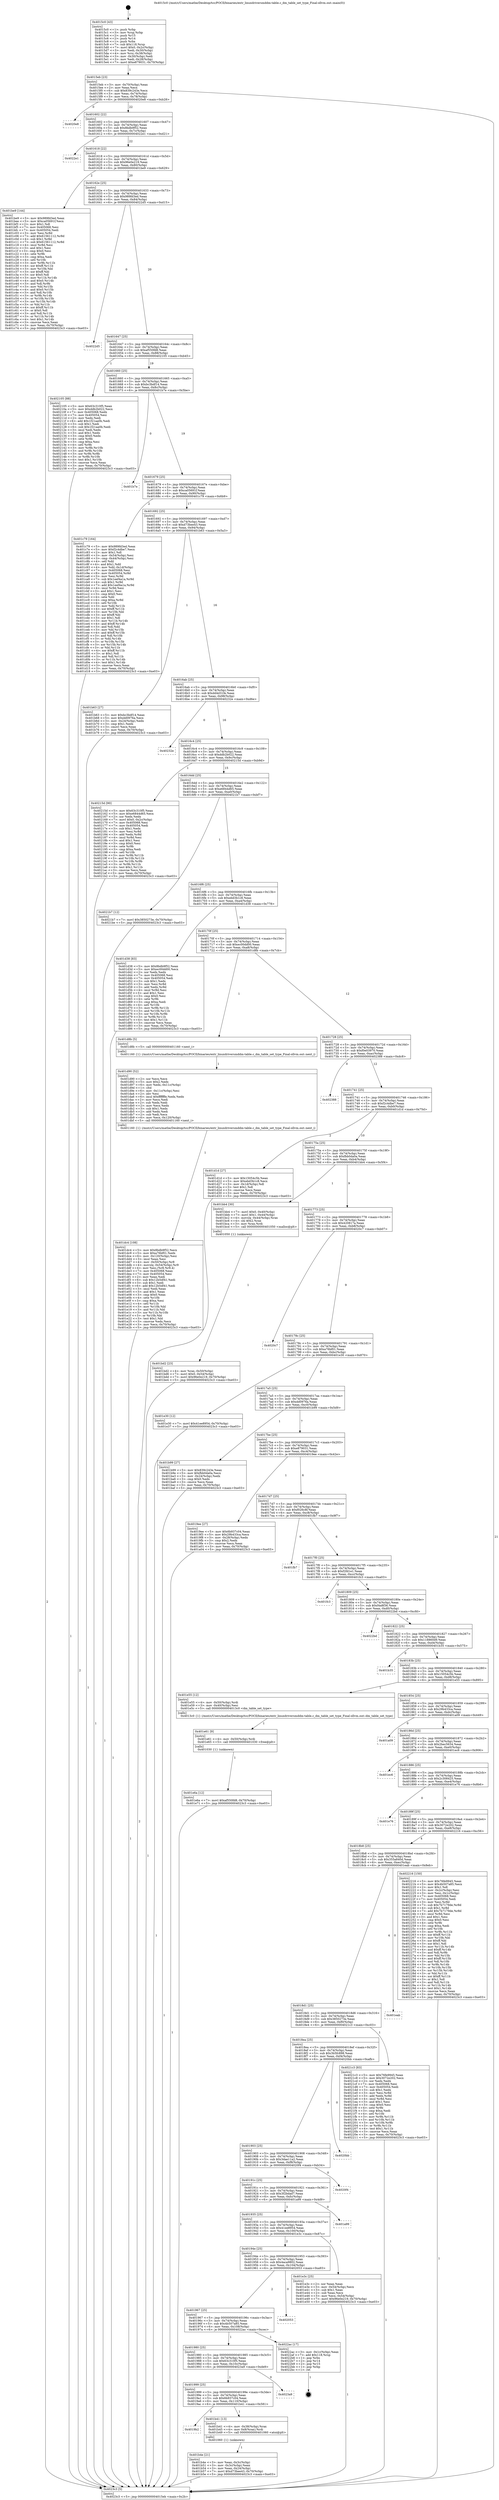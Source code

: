 digraph "0x4015c0" {
  label = "0x4015c0 (/mnt/c/Users/mathe/Desktop/tcc/POCII/binaries/extr_linuxdriversmddm-table.c_dm_table_set_type_Final-ollvm.out::main(0))"
  labelloc = "t"
  node[shape=record]

  Entry [label="",width=0.3,height=0.3,shape=circle,fillcolor=black,style=filled]
  "0x4015eb" [label="{
     0x4015eb [23]\l
     | [instrs]\l
     &nbsp;&nbsp;0x4015eb \<+3\>: mov -0x70(%rbp),%eax\l
     &nbsp;&nbsp;0x4015ee \<+2\>: mov %eax,%ecx\l
     &nbsp;&nbsp;0x4015f0 \<+6\>: sub $0x839c243e,%ecx\l
     &nbsp;&nbsp;0x4015f6 \<+3\>: mov %eax,-0x74(%rbp)\l
     &nbsp;&nbsp;0x4015f9 \<+3\>: mov %ecx,-0x78(%rbp)\l
     &nbsp;&nbsp;0x4015fc \<+6\>: je 00000000004020e8 \<main+0xb28\>\l
  }"]
  "0x4020e8" [label="{
     0x4020e8\l
  }", style=dashed]
  "0x401602" [label="{
     0x401602 [22]\l
     | [instrs]\l
     &nbsp;&nbsp;0x401602 \<+5\>: jmp 0000000000401607 \<main+0x47\>\l
     &nbsp;&nbsp;0x401607 \<+3\>: mov -0x74(%rbp),%eax\l
     &nbsp;&nbsp;0x40160a \<+5\>: sub $0x8bdb9f52,%eax\l
     &nbsp;&nbsp;0x40160f \<+3\>: mov %eax,-0x7c(%rbp)\l
     &nbsp;&nbsp;0x401612 \<+6\>: je 00000000004022e1 \<main+0xd21\>\l
  }"]
  Exit [label="",width=0.3,height=0.3,shape=circle,fillcolor=black,style=filled,peripheries=2]
  "0x4022e1" [label="{
     0x4022e1\l
  }", style=dashed]
  "0x401618" [label="{
     0x401618 [22]\l
     | [instrs]\l
     &nbsp;&nbsp;0x401618 \<+5\>: jmp 000000000040161d \<main+0x5d\>\l
     &nbsp;&nbsp;0x40161d \<+3\>: mov -0x74(%rbp),%eax\l
     &nbsp;&nbsp;0x401620 \<+5\>: sub $0x96e0e219,%eax\l
     &nbsp;&nbsp;0x401625 \<+3\>: mov %eax,-0x80(%rbp)\l
     &nbsp;&nbsp;0x401628 \<+6\>: je 0000000000401be9 \<main+0x629\>\l
  }"]
  "0x401e6a" [label="{
     0x401e6a [12]\l
     | [instrs]\l
     &nbsp;&nbsp;0x401e6a \<+7\>: movl $0xaf550fd8,-0x70(%rbp)\l
     &nbsp;&nbsp;0x401e71 \<+5\>: jmp 00000000004023c3 \<main+0xe03\>\l
  }"]
  "0x401be9" [label="{
     0x401be9 [144]\l
     | [instrs]\l
     &nbsp;&nbsp;0x401be9 \<+5\>: mov $0x989fd3ed,%eax\l
     &nbsp;&nbsp;0x401bee \<+5\>: mov $0xca05691f,%ecx\l
     &nbsp;&nbsp;0x401bf3 \<+2\>: mov $0x1,%dl\l
     &nbsp;&nbsp;0x401bf5 \<+7\>: mov 0x405068,%esi\l
     &nbsp;&nbsp;0x401bfc \<+7\>: mov 0x405054,%edi\l
     &nbsp;&nbsp;0x401c03 \<+3\>: mov %esi,%r8d\l
     &nbsp;&nbsp;0x401c06 \<+7\>: add $0x61561112,%r8d\l
     &nbsp;&nbsp;0x401c0d \<+4\>: sub $0x1,%r8d\l
     &nbsp;&nbsp;0x401c11 \<+7\>: sub $0x61561112,%r8d\l
     &nbsp;&nbsp;0x401c18 \<+4\>: imul %r8d,%esi\l
     &nbsp;&nbsp;0x401c1c \<+3\>: and $0x1,%esi\l
     &nbsp;&nbsp;0x401c1f \<+3\>: cmp $0x0,%esi\l
     &nbsp;&nbsp;0x401c22 \<+4\>: sete %r9b\l
     &nbsp;&nbsp;0x401c26 \<+3\>: cmp $0xa,%edi\l
     &nbsp;&nbsp;0x401c29 \<+4\>: setl %r10b\l
     &nbsp;&nbsp;0x401c2d \<+3\>: mov %r9b,%r11b\l
     &nbsp;&nbsp;0x401c30 \<+4\>: xor $0xff,%r11b\l
     &nbsp;&nbsp;0x401c34 \<+3\>: mov %r10b,%bl\l
     &nbsp;&nbsp;0x401c37 \<+3\>: xor $0xff,%bl\l
     &nbsp;&nbsp;0x401c3a \<+3\>: xor $0x0,%dl\l
     &nbsp;&nbsp;0x401c3d \<+3\>: mov %r11b,%r14b\l
     &nbsp;&nbsp;0x401c40 \<+4\>: and $0x0,%r14b\l
     &nbsp;&nbsp;0x401c44 \<+3\>: and %dl,%r9b\l
     &nbsp;&nbsp;0x401c47 \<+3\>: mov %bl,%r15b\l
     &nbsp;&nbsp;0x401c4a \<+4\>: and $0x0,%r15b\l
     &nbsp;&nbsp;0x401c4e \<+3\>: and %dl,%r10b\l
     &nbsp;&nbsp;0x401c51 \<+3\>: or %r9b,%r14b\l
     &nbsp;&nbsp;0x401c54 \<+3\>: or %r10b,%r15b\l
     &nbsp;&nbsp;0x401c57 \<+3\>: xor %r15b,%r14b\l
     &nbsp;&nbsp;0x401c5a \<+3\>: or %bl,%r11b\l
     &nbsp;&nbsp;0x401c5d \<+4\>: xor $0xff,%r11b\l
     &nbsp;&nbsp;0x401c61 \<+3\>: or $0x0,%dl\l
     &nbsp;&nbsp;0x401c64 \<+3\>: and %dl,%r11b\l
     &nbsp;&nbsp;0x401c67 \<+3\>: or %r11b,%r14b\l
     &nbsp;&nbsp;0x401c6a \<+4\>: test $0x1,%r14b\l
     &nbsp;&nbsp;0x401c6e \<+3\>: cmovne %ecx,%eax\l
     &nbsp;&nbsp;0x401c71 \<+3\>: mov %eax,-0x70(%rbp)\l
     &nbsp;&nbsp;0x401c74 \<+5\>: jmp 00000000004023c3 \<main+0xe03\>\l
  }"]
  "0x40162e" [label="{
     0x40162e [25]\l
     | [instrs]\l
     &nbsp;&nbsp;0x40162e \<+5\>: jmp 0000000000401633 \<main+0x73\>\l
     &nbsp;&nbsp;0x401633 \<+3\>: mov -0x74(%rbp),%eax\l
     &nbsp;&nbsp;0x401636 \<+5\>: sub $0x989fd3ed,%eax\l
     &nbsp;&nbsp;0x40163b \<+6\>: mov %eax,-0x84(%rbp)\l
     &nbsp;&nbsp;0x401641 \<+6\>: je 00000000004022d5 \<main+0xd15\>\l
  }"]
  "0x401e61" [label="{
     0x401e61 [9]\l
     | [instrs]\l
     &nbsp;&nbsp;0x401e61 \<+4\>: mov -0x50(%rbp),%rdi\l
     &nbsp;&nbsp;0x401e65 \<+5\>: call 0000000000401030 \<free@plt\>\l
     | [calls]\l
     &nbsp;&nbsp;0x401030 \{1\} (unknown)\l
  }"]
  "0x4022d5" [label="{
     0x4022d5\l
  }", style=dashed]
  "0x401647" [label="{
     0x401647 [25]\l
     | [instrs]\l
     &nbsp;&nbsp;0x401647 \<+5\>: jmp 000000000040164c \<main+0x8c\>\l
     &nbsp;&nbsp;0x40164c \<+3\>: mov -0x74(%rbp),%eax\l
     &nbsp;&nbsp;0x40164f \<+5\>: sub $0xaf550fd8,%eax\l
     &nbsp;&nbsp;0x401654 \<+6\>: mov %eax,-0x88(%rbp)\l
     &nbsp;&nbsp;0x40165a \<+6\>: je 0000000000402105 \<main+0xb45\>\l
  }"]
  "0x401dc4" [label="{
     0x401dc4 [108]\l
     | [instrs]\l
     &nbsp;&nbsp;0x401dc4 \<+5\>: mov $0x8bdb9f52,%ecx\l
     &nbsp;&nbsp;0x401dc9 \<+5\>: mov $0xa76bf01,%edx\l
     &nbsp;&nbsp;0x401dce \<+6\>: mov -0x120(%rbp),%esi\l
     &nbsp;&nbsp;0x401dd4 \<+3\>: imul %eax,%esi\l
     &nbsp;&nbsp;0x401dd7 \<+4\>: mov -0x50(%rbp),%r8\l
     &nbsp;&nbsp;0x401ddb \<+4\>: movslq -0x54(%rbp),%r9\l
     &nbsp;&nbsp;0x401ddf \<+4\>: mov %esi,(%r8,%r9,4)\l
     &nbsp;&nbsp;0x401de3 \<+7\>: mov 0x405068,%eax\l
     &nbsp;&nbsp;0x401dea \<+7\>: mov 0x405054,%esi\l
     &nbsp;&nbsp;0x401df1 \<+2\>: mov %eax,%edi\l
     &nbsp;&nbsp;0x401df3 \<+6\>: sub $0x12b5df41,%edi\l
     &nbsp;&nbsp;0x401df9 \<+3\>: sub $0x1,%edi\l
     &nbsp;&nbsp;0x401dfc \<+6\>: add $0x12b5df41,%edi\l
     &nbsp;&nbsp;0x401e02 \<+3\>: imul %edi,%eax\l
     &nbsp;&nbsp;0x401e05 \<+3\>: and $0x1,%eax\l
     &nbsp;&nbsp;0x401e08 \<+3\>: cmp $0x0,%eax\l
     &nbsp;&nbsp;0x401e0b \<+4\>: sete %r10b\l
     &nbsp;&nbsp;0x401e0f \<+3\>: cmp $0xa,%esi\l
     &nbsp;&nbsp;0x401e12 \<+4\>: setl %r11b\l
     &nbsp;&nbsp;0x401e16 \<+3\>: mov %r10b,%bl\l
     &nbsp;&nbsp;0x401e19 \<+3\>: and %r11b,%bl\l
     &nbsp;&nbsp;0x401e1c \<+3\>: xor %r11b,%r10b\l
     &nbsp;&nbsp;0x401e1f \<+3\>: or %r10b,%bl\l
     &nbsp;&nbsp;0x401e22 \<+3\>: test $0x1,%bl\l
     &nbsp;&nbsp;0x401e25 \<+3\>: cmovne %edx,%ecx\l
     &nbsp;&nbsp;0x401e28 \<+3\>: mov %ecx,-0x70(%rbp)\l
     &nbsp;&nbsp;0x401e2b \<+5\>: jmp 00000000004023c3 \<main+0xe03\>\l
  }"]
  "0x402105" [label="{
     0x402105 [88]\l
     | [instrs]\l
     &nbsp;&nbsp;0x402105 \<+5\>: mov $0x63c310f5,%eax\l
     &nbsp;&nbsp;0x40210a \<+5\>: mov $0xddb2b022,%ecx\l
     &nbsp;&nbsp;0x40210f \<+7\>: mov 0x405068,%edx\l
     &nbsp;&nbsp;0x402116 \<+7\>: mov 0x405054,%esi\l
     &nbsp;&nbsp;0x40211d \<+2\>: mov %edx,%edi\l
     &nbsp;&nbsp;0x40211f \<+6\>: add $0x1f21aa0b,%edi\l
     &nbsp;&nbsp;0x402125 \<+3\>: sub $0x1,%edi\l
     &nbsp;&nbsp;0x402128 \<+6\>: sub $0x1f21aa0b,%edi\l
     &nbsp;&nbsp;0x40212e \<+3\>: imul %edi,%edx\l
     &nbsp;&nbsp;0x402131 \<+3\>: and $0x1,%edx\l
     &nbsp;&nbsp;0x402134 \<+3\>: cmp $0x0,%edx\l
     &nbsp;&nbsp;0x402137 \<+4\>: sete %r8b\l
     &nbsp;&nbsp;0x40213b \<+3\>: cmp $0xa,%esi\l
     &nbsp;&nbsp;0x40213e \<+4\>: setl %r9b\l
     &nbsp;&nbsp;0x402142 \<+3\>: mov %r8b,%r10b\l
     &nbsp;&nbsp;0x402145 \<+3\>: and %r9b,%r10b\l
     &nbsp;&nbsp;0x402148 \<+3\>: xor %r9b,%r8b\l
     &nbsp;&nbsp;0x40214b \<+3\>: or %r8b,%r10b\l
     &nbsp;&nbsp;0x40214e \<+4\>: test $0x1,%r10b\l
     &nbsp;&nbsp;0x402152 \<+3\>: cmovne %ecx,%eax\l
     &nbsp;&nbsp;0x402155 \<+3\>: mov %eax,-0x70(%rbp)\l
     &nbsp;&nbsp;0x402158 \<+5\>: jmp 00000000004023c3 \<main+0xe03\>\l
  }"]
  "0x401660" [label="{
     0x401660 [25]\l
     | [instrs]\l
     &nbsp;&nbsp;0x401660 \<+5\>: jmp 0000000000401665 \<main+0xa5\>\l
     &nbsp;&nbsp;0x401665 \<+3\>: mov -0x74(%rbp),%eax\l
     &nbsp;&nbsp;0x401668 \<+5\>: sub $0xbc3bdf14,%eax\l
     &nbsp;&nbsp;0x40166d \<+6\>: mov %eax,-0x8c(%rbp)\l
     &nbsp;&nbsp;0x401673 \<+6\>: je 0000000000401b7e \<main+0x5be\>\l
  }"]
  "0x401d90" [label="{
     0x401d90 [52]\l
     | [instrs]\l
     &nbsp;&nbsp;0x401d90 \<+2\>: xor %ecx,%ecx\l
     &nbsp;&nbsp;0x401d92 \<+5\>: mov $0x2,%edx\l
     &nbsp;&nbsp;0x401d97 \<+6\>: mov %edx,-0x11c(%rbp)\l
     &nbsp;&nbsp;0x401d9d \<+1\>: cltd\l
     &nbsp;&nbsp;0x401d9e \<+6\>: mov -0x11c(%rbp),%esi\l
     &nbsp;&nbsp;0x401da4 \<+2\>: idiv %esi\l
     &nbsp;&nbsp;0x401da6 \<+6\>: imul $0xfffffffe,%edx,%edx\l
     &nbsp;&nbsp;0x401dac \<+2\>: mov %ecx,%edi\l
     &nbsp;&nbsp;0x401dae \<+2\>: sub %edx,%edi\l
     &nbsp;&nbsp;0x401db0 \<+2\>: mov %ecx,%edx\l
     &nbsp;&nbsp;0x401db2 \<+3\>: sub $0x1,%edx\l
     &nbsp;&nbsp;0x401db5 \<+2\>: add %edx,%edi\l
     &nbsp;&nbsp;0x401db7 \<+2\>: sub %edi,%ecx\l
     &nbsp;&nbsp;0x401db9 \<+6\>: mov %ecx,-0x120(%rbp)\l
     &nbsp;&nbsp;0x401dbf \<+5\>: call 0000000000401160 \<next_i\>\l
     | [calls]\l
     &nbsp;&nbsp;0x401160 \{1\} (/mnt/c/Users/mathe/Desktop/tcc/POCII/binaries/extr_linuxdriversmddm-table.c_dm_table_set_type_Final-ollvm.out::next_i)\l
  }"]
  "0x401b7e" [label="{
     0x401b7e\l
  }", style=dashed]
  "0x401679" [label="{
     0x401679 [25]\l
     | [instrs]\l
     &nbsp;&nbsp;0x401679 \<+5\>: jmp 000000000040167e \<main+0xbe\>\l
     &nbsp;&nbsp;0x40167e \<+3\>: mov -0x74(%rbp),%eax\l
     &nbsp;&nbsp;0x401681 \<+5\>: sub $0xca05691f,%eax\l
     &nbsp;&nbsp;0x401686 \<+6\>: mov %eax,-0x90(%rbp)\l
     &nbsp;&nbsp;0x40168c \<+6\>: je 0000000000401c79 \<main+0x6b9\>\l
  }"]
  "0x401bd2" [label="{
     0x401bd2 [23]\l
     | [instrs]\l
     &nbsp;&nbsp;0x401bd2 \<+4\>: mov %rax,-0x50(%rbp)\l
     &nbsp;&nbsp;0x401bd6 \<+7\>: movl $0x0,-0x54(%rbp)\l
     &nbsp;&nbsp;0x401bdd \<+7\>: movl $0x96e0e219,-0x70(%rbp)\l
     &nbsp;&nbsp;0x401be4 \<+5\>: jmp 00000000004023c3 \<main+0xe03\>\l
  }"]
  "0x401c79" [label="{
     0x401c79 [164]\l
     | [instrs]\l
     &nbsp;&nbsp;0x401c79 \<+5\>: mov $0x989fd3ed,%eax\l
     &nbsp;&nbsp;0x401c7e \<+5\>: mov $0xf2c4dbe7,%ecx\l
     &nbsp;&nbsp;0x401c83 \<+2\>: mov $0x1,%dl\l
     &nbsp;&nbsp;0x401c85 \<+3\>: mov -0x54(%rbp),%esi\l
     &nbsp;&nbsp;0x401c88 \<+3\>: cmp -0x44(%rbp),%esi\l
     &nbsp;&nbsp;0x401c8b \<+4\>: setl %dil\l
     &nbsp;&nbsp;0x401c8f \<+4\>: and $0x1,%dil\l
     &nbsp;&nbsp;0x401c93 \<+4\>: mov %dil,-0x1d(%rbp)\l
     &nbsp;&nbsp;0x401c97 \<+7\>: mov 0x405068,%esi\l
     &nbsp;&nbsp;0x401c9e \<+8\>: mov 0x405054,%r8d\l
     &nbsp;&nbsp;0x401ca6 \<+3\>: mov %esi,%r9d\l
     &nbsp;&nbsp;0x401ca9 \<+7\>: sub $0x1eef4a1a,%r9d\l
     &nbsp;&nbsp;0x401cb0 \<+4\>: sub $0x1,%r9d\l
     &nbsp;&nbsp;0x401cb4 \<+7\>: add $0x1eef4a1a,%r9d\l
     &nbsp;&nbsp;0x401cbb \<+4\>: imul %r9d,%esi\l
     &nbsp;&nbsp;0x401cbf \<+3\>: and $0x1,%esi\l
     &nbsp;&nbsp;0x401cc2 \<+3\>: cmp $0x0,%esi\l
     &nbsp;&nbsp;0x401cc5 \<+4\>: sete %dil\l
     &nbsp;&nbsp;0x401cc9 \<+4\>: cmp $0xa,%r8d\l
     &nbsp;&nbsp;0x401ccd \<+4\>: setl %r10b\l
     &nbsp;&nbsp;0x401cd1 \<+3\>: mov %dil,%r11b\l
     &nbsp;&nbsp;0x401cd4 \<+4\>: xor $0xff,%r11b\l
     &nbsp;&nbsp;0x401cd8 \<+3\>: mov %r10b,%bl\l
     &nbsp;&nbsp;0x401cdb \<+3\>: xor $0xff,%bl\l
     &nbsp;&nbsp;0x401cde \<+3\>: xor $0x1,%dl\l
     &nbsp;&nbsp;0x401ce1 \<+3\>: mov %r11b,%r14b\l
     &nbsp;&nbsp;0x401ce4 \<+4\>: and $0xff,%r14b\l
     &nbsp;&nbsp;0x401ce8 \<+3\>: and %dl,%dil\l
     &nbsp;&nbsp;0x401ceb \<+3\>: mov %bl,%r15b\l
     &nbsp;&nbsp;0x401cee \<+4\>: and $0xff,%r15b\l
     &nbsp;&nbsp;0x401cf2 \<+3\>: and %dl,%r10b\l
     &nbsp;&nbsp;0x401cf5 \<+3\>: or %dil,%r14b\l
     &nbsp;&nbsp;0x401cf8 \<+3\>: or %r10b,%r15b\l
     &nbsp;&nbsp;0x401cfb \<+3\>: xor %r15b,%r14b\l
     &nbsp;&nbsp;0x401cfe \<+3\>: or %bl,%r11b\l
     &nbsp;&nbsp;0x401d01 \<+4\>: xor $0xff,%r11b\l
     &nbsp;&nbsp;0x401d05 \<+3\>: or $0x1,%dl\l
     &nbsp;&nbsp;0x401d08 \<+3\>: and %dl,%r11b\l
     &nbsp;&nbsp;0x401d0b \<+3\>: or %r11b,%r14b\l
     &nbsp;&nbsp;0x401d0e \<+4\>: test $0x1,%r14b\l
     &nbsp;&nbsp;0x401d12 \<+3\>: cmovne %ecx,%eax\l
     &nbsp;&nbsp;0x401d15 \<+3\>: mov %eax,-0x70(%rbp)\l
     &nbsp;&nbsp;0x401d18 \<+5\>: jmp 00000000004023c3 \<main+0xe03\>\l
  }"]
  "0x401692" [label="{
     0x401692 [25]\l
     | [instrs]\l
     &nbsp;&nbsp;0x401692 \<+5\>: jmp 0000000000401697 \<main+0xd7\>\l
     &nbsp;&nbsp;0x401697 \<+3\>: mov -0x74(%rbp),%eax\l
     &nbsp;&nbsp;0x40169a \<+5\>: sub $0xd73bee43,%eax\l
     &nbsp;&nbsp;0x40169f \<+6\>: mov %eax,-0x94(%rbp)\l
     &nbsp;&nbsp;0x4016a5 \<+6\>: je 0000000000401b63 \<main+0x5a3\>\l
  }"]
  "0x401b4e" [label="{
     0x401b4e [21]\l
     | [instrs]\l
     &nbsp;&nbsp;0x401b4e \<+3\>: mov %eax,-0x3c(%rbp)\l
     &nbsp;&nbsp;0x401b51 \<+3\>: mov -0x3c(%rbp),%eax\l
     &nbsp;&nbsp;0x401b54 \<+3\>: mov %eax,-0x24(%rbp)\l
     &nbsp;&nbsp;0x401b57 \<+7\>: movl $0xd73bee43,-0x70(%rbp)\l
     &nbsp;&nbsp;0x401b5e \<+5\>: jmp 00000000004023c3 \<main+0xe03\>\l
  }"]
  "0x401b63" [label="{
     0x401b63 [27]\l
     | [instrs]\l
     &nbsp;&nbsp;0x401b63 \<+5\>: mov $0xbc3bdf14,%eax\l
     &nbsp;&nbsp;0x401b68 \<+5\>: mov $0xdd0976a,%ecx\l
     &nbsp;&nbsp;0x401b6d \<+3\>: mov -0x24(%rbp),%edx\l
     &nbsp;&nbsp;0x401b70 \<+3\>: cmp $0x1,%edx\l
     &nbsp;&nbsp;0x401b73 \<+3\>: cmovl %ecx,%eax\l
     &nbsp;&nbsp;0x401b76 \<+3\>: mov %eax,-0x70(%rbp)\l
     &nbsp;&nbsp;0x401b79 \<+5\>: jmp 00000000004023c3 \<main+0xe03\>\l
  }"]
  "0x4016ab" [label="{
     0x4016ab [25]\l
     | [instrs]\l
     &nbsp;&nbsp;0x4016ab \<+5\>: jmp 00000000004016b0 \<main+0xf0\>\l
     &nbsp;&nbsp;0x4016b0 \<+3\>: mov -0x74(%rbp),%eax\l
     &nbsp;&nbsp;0x4016b3 \<+5\>: sub $0xdd4d31fe,%eax\l
     &nbsp;&nbsp;0x4016b8 \<+6\>: mov %eax,-0x98(%rbp)\l
     &nbsp;&nbsp;0x4016be \<+6\>: je 000000000040232e \<main+0xd6e\>\l
  }"]
  "0x4019b2" [label="{
     0x4019b2\l
  }", style=dashed]
  "0x40232e" [label="{
     0x40232e\l
  }", style=dashed]
  "0x4016c4" [label="{
     0x4016c4 [25]\l
     | [instrs]\l
     &nbsp;&nbsp;0x4016c4 \<+5\>: jmp 00000000004016c9 \<main+0x109\>\l
     &nbsp;&nbsp;0x4016c9 \<+3\>: mov -0x74(%rbp),%eax\l
     &nbsp;&nbsp;0x4016cc \<+5\>: sub $0xddb2b022,%eax\l
     &nbsp;&nbsp;0x4016d1 \<+6\>: mov %eax,-0x9c(%rbp)\l
     &nbsp;&nbsp;0x4016d7 \<+6\>: je 000000000040215d \<main+0xb9d\>\l
  }"]
  "0x401b41" [label="{
     0x401b41 [13]\l
     | [instrs]\l
     &nbsp;&nbsp;0x401b41 \<+4\>: mov -0x38(%rbp),%rax\l
     &nbsp;&nbsp;0x401b45 \<+4\>: mov 0x8(%rax),%rdi\l
     &nbsp;&nbsp;0x401b49 \<+5\>: call 0000000000401060 \<atoi@plt\>\l
     | [calls]\l
     &nbsp;&nbsp;0x401060 \{1\} (unknown)\l
  }"]
  "0x40215d" [label="{
     0x40215d [90]\l
     | [instrs]\l
     &nbsp;&nbsp;0x40215d \<+5\>: mov $0x63c310f5,%eax\l
     &nbsp;&nbsp;0x402162 \<+5\>: mov $0xe6844d65,%ecx\l
     &nbsp;&nbsp;0x402167 \<+2\>: xor %edx,%edx\l
     &nbsp;&nbsp;0x402169 \<+7\>: movl $0x0,-0x2c(%rbp)\l
     &nbsp;&nbsp;0x402170 \<+7\>: mov 0x405068,%esi\l
     &nbsp;&nbsp;0x402177 \<+7\>: mov 0x405054,%edi\l
     &nbsp;&nbsp;0x40217e \<+3\>: sub $0x1,%edx\l
     &nbsp;&nbsp;0x402181 \<+3\>: mov %esi,%r8d\l
     &nbsp;&nbsp;0x402184 \<+3\>: add %edx,%r8d\l
     &nbsp;&nbsp;0x402187 \<+4\>: imul %r8d,%esi\l
     &nbsp;&nbsp;0x40218b \<+3\>: and $0x1,%esi\l
     &nbsp;&nbsp;0x40218e \<+3\>: cmp $0x0,%esi\l
     &nbsp;&nbsp;0x402191 \<+4\>: sete %r9b\l
     &nbsp;&nbsp;0x402195 \<+3\>: cmp $0xa,%edi\l
     &nbsp;&nbsp;0x402198 \<+4\>: setl %r10b\l
     &nbsp;&nbsp;0x40219c \<+3\>: mov %r9b,%r11b\l
     &nbsp;&nbsp;0x40219f \<+3\>: and %r10b,%r11b\l
     &nbsp;&nbsp;0x4021a2 \<+3\>: xor %r10b,%r9b\l
     &nbsp;&nbsp;0x4021a5 \<+3\>: or %r9b,%r11b\l
     &nbsp;&nbsp;0x4021a8 \<+4\>: test $0x1,%r11b\l
     &nbsp;&nbsp;0x4021ac \<+3\>: cmovne %ecx,%eax\l
     &nbsp;&nbsp;0x4021af \<+3\>: mov %eax,-0x70(%rbp)\l
     &nbsp;&nbsp;0x4021b2 \<+5\>: jmp 00000000004023c3 \<main+0xe03\>\l
  }"]
  "0x4016dd" [label="{
     0x4016dd [25]\l
     | [instrs]\l
     &nbsp;&nbsp;0x4016dd \<+5\>: jmp 00000000004016e2 \<main+0x122\>\l
     &nbsp;&nbsp;0x4016e2 \<+3\>: mov -0x74(%rbp),%eax\l
     &nbsp;&nbsp;0x4016e5 \<+5\>: sub $0xe6844d65,%eax\l
     &nbsp;&nbsp;0x4016ea \<+6\>: mov %eax,-0xa0(%rbp)\l
     &nbsp;&nbsp;0x4016f0 \<+6\>: je 00000000004021b7 \<main+0xbf7\>\l
  }"]
  "0x401999" [label="{
     0x401999 [25]\l
     | [instrs]\l
     &nbsp;&nbsp;0x401999 \<+5\>: jmp 000000000040199e \<main+0x3de\>\l
     &nbsp;&nbsp;0x40199e \<+3\>: mov -0x74(%rbp),%eax\l
     &nbsp;&nbsp;0x4019a1 \<+5\>: sub $0x6b937c04,%eax\l
     &nbsp;&nbsp;0x4019a6 \<+6\>: mov %eax,-0x110(%rbp)\l
     &nbsp;&nbsp;0x4019ac \<+6\>: je 0000000000401b41 \<main+0x581\>\l
  }"]
  "0x4021b7" [label="{
     0x4021b7 [12]\l
     | [instrs]\l
     &nbsp;&nbsp;0x4021b7 \<+7\>: movl $0x3850273e,-0x70(%rbp)\l
     &nbsp;&nbsp;0x4021be \<+5\>: jmp 00000000004023c3 \<main+0xe03\>\l
  }"]
  "0x4016f6" [label="{
     0x4016f6 [25]\l
     | [instrs]\l
     &nbsp;&nbsp;0x4016f6 \<+5\>: jmp 00000000004016fb \<main+0x13b\>\l
     &nbsp;&nbsp;0x4016fb \<+3\>: mov -0x74(%rbp),%eax\l
     &nbsp;&nbsp;0x4016fe \<+5\>: sub $0xebd3b1c8,%eax\l
     &nbsp;&nbsp;0x401703 \<+6\>: mov %eax,-0xa4(%rbp)\l
     &nbsp;&nbsp;0x401709 \<+6\>: je 0000000000401d38 \<main+0x778\>\l
  }"]
  "0x4023a9" [label="{
     0x4023a9\l
  }", style=dashed]
  "0x401d38" [label="{
     0x401d38 [83]\l
     | [instrs]\l
     &nbsp;&nbsp;0x401d38 \<+5\>: mov $0x8bdb9f52,%eax\l
     &nbsp;&nbsp;0x401d3d \<+5\>: mov $0xec00dd00,%ecx\l
     &nbsp;&nbsp;0x401d42 \<+2\>: xor %edx,%edx\l
     &nbsp;&nbsp;0x401d44 \<+7\>: mov 0x405068,%esi\l
     &nbsp;&nbsp;0x401d4b \<+7\>: mov 0x405054,%edi\l
     &nbsp;&nbsp;0x401d52 \<+3\>: sub $0x1,%edx\l
     &nbsp;&nbsp;0x401d55 \<+3\>: mov %esi,%r8d\l
     &nbsp;&nbsp;0x401d58 \<+3\>: add %edx,%r8d\l
     &nbsp;&nbsp;0x401d5b \<+4\>: imul %r8d,%esi\l
     &nbsp;&nbsp;0x401d5f \<+3\>: and $0x1,%esi\l
     &nbsp;&nbsp;0x401d62 \<+3\>: cmp $0x0,%esi\l
     &nbsp;&nbsp;0x401d65 \<+4\>: sete %r9b\l
     &nbsp;&nbsp;0x401d69 \<+3\>: cmp $0xa,%edi\l
     &nbsp;&nbsp;0x401d6c \<+4\>: setl %r10b\l
     &nbsp;&nbsp;0x401d70 \<+3\>: mov %r9b,%r11b\l
     &nbsp;&nbsp;0x401d73 \<+3\>: and %r10b,%r11b\l
     &nbsp;&nbsp;0x401d76 \<+3\>: xor %r10b,%r9b\l
     &nbsp;&nbsp;0x401d79 \<+3\>: or %r9b,%r11b\l
     &nbsp;&nbsp;0x401d7c \<+4\>: test $0x1,%r11b\l
     &nbsp;&nbsp;0x401d80 \<+3\>: cmovne %ecx,%eax\l
     &nbsp;&nbsp;0x401d83 \<+3\>: mov %eax,-0x70(%rbp)\l
     &nbsp;&nbsp;0x401d86 \<+5\>: jmp 00000000004023c3 \<main+0xe03\>\l
  }"]
  "0x40170f" [label="{
     0x40170f [25]\l
     | [instrs]\l
     &nbsp;&nbsp;0x40170f \<+5\>: jmp 0000000000401714 \<main+0x154\>\l
     &nbsp;&nbsp;0x401714 \<+3\>: mov -0x74(%rbp),%eax\l
     &nbsp;&nbsp;0x401717 \<+5\>: sub $0xec00dd00,%eax\l
     &nbsp;&nbsp;0x40171c \<+6\>: mov %eax,-0xa8(%rbp)\l
     &nbsp;&nbsp;0x401722 \<+6\>: je 0000000000401d8b \<main+0x7cb\>\l
  }"]
  "0x401980" [label="{
     0x401980 [25]\l
     | [instrs]\l
     &nbsp;&nbsp;0x401980 \<+5\>: jmp 0000000000401985 \<main+0x3c5\>\l
     &nbsp;&nbsp;0x401985 \<+3\>: mov -0x74(%rbp),%eax\l
     &nbsp;&nbsp;0x401988 \<+5\>: sub $0x63c310f5,%eax\l
     &nbsp;&nbsp;0x40198d \<+6\>: mov %eax,-0x10c(%rbp)\l
     &nbsp;&nbsp;0x401993 \<+6\>: je 00000000004023a9 \<main+0xde9\>\l
  }"]
  "0x401d8b" [label="{
     0x401d8b [5]\l
     | [instrs]\l
     &nbsp;&nbsp;0x401d8b \<+5\>: call 0000000000401160 \<next_i\>\l
     | [calls]\l
     &nbsp;&nbsp;0x401160 \{1\} (/mnt/c/Users/mathe/Desktop/tcc/POCII/binaries/extr_linuxdriversmddm-table.c_dm_table_set_type_Final-ollvm.out::next_i)\l
  }"]
  "0x401728" [label="{
     0x401728 [25]\l
     | [instrs]\l
     &nbsp;&nbsp;0x401728 \<+5\>: jmp 000000000040172d \<main+0x16d\>\l
     &nbsp;&nbsp;0x40172d \<+3\>: mov -0x74(%rbp),%eax\l
     &nbsp;&nbsp;0x401730 \<+5\>: sub $0xf0e03970,%eax\l
     &nbsp;&nbsp;0x401735 \<+6\>: mov %eax,-0xac(%rbp)\l
     &nbsp;&nbsp;0x40173b \<+6\>: je 0000000000402388 \<main+0xdc8\>\l
  }"]
  "0x4022ac" [label="{
     0x4022ac [17]\l
     | [instrs]\l
     &nbsp;&nbsp;0x4022ac \<+3\>: mov -0x1c(%rbp),%eax\l
     &nbsp;&nbsp;0x4022af \<+7\>: add $0x118,%rsp\l
     &nbsp;&nbsp;0x4022b6 \<+1\>: pop %rbx\l
     &nbsp;&nbsp;0x4022b7 \<+2\>: pop %r14\l
     &nbsp;&nbsp;0x4022b9 \<+2\>: pop %r15\l
     &nbsp;&nbsp;0x4022bb \<+1\>: pop %rbp\l
     &nbsp;&nbsp;0x4022bc \<+1\>: ret\l
  }"]
  "0x402388" [label="{
     0x402388\l
  }", style=dashed]
  "0x401741" [label="{
     0x401741 [25]\l
     | [instrs]\l
     &nbsp;&nbsp;0x401741 \<+5\>: jmp 0000000000401746 \<main+0x186\>\l
     &nbsp;&nbsp;0x401746 \<+3\>: mov -0x74(%rbp),%eax\l
     &nbsp;&nbsp;0x401749 \<+5\>: sub $0xf2c4dbe7,%eax\l
     &nbsp;&nbsp;0x40174e \<+6\>: mov %eax,-0xb0(%rbp)\l
     &nbsp;&nbsp;0x401754 \<+6\>: je 0000000000401d1d \<main+0x75d\>\l
  }"]
  "0x401967" [label="{
     0x401967 [25]\l
     | [instrs]\l
     &nbsp;&nbsp;0x401967 \<+5\>: jmp 000000000040196c \<main+0x3ac\>\l
     &nbsp;&nbsp;0x40196c \<+3\>: mov -0x74(%rbp),%eax\l
     &nbsp;&nbsp;0x40196f \<+5\>: sub $0x4b507a85,%eax\l
     &nbsp;&nbsp;0x401974 \<+6\>: mov %eax,-0x108(%rbp)\l
     &nbsp;&nbsp;0x40197a \<+6\>: je 00000000004022ac \<main+0xcec\>\l
  }"]
  "0x401d1d" [label="{
     0x401d1d [27]\l
     | [instrs]\l
     &nbsp;&nbsp;0x401d1d \<+5\>: mov $0x15054c5b,%eax\l
     &nbsp;&nbsp;0x401d22 \<+5\>: mov $0xebd3b1c8,%ecx\l
     &nbsp;&nbsp;0x401d27 \<+3\>: mov -0x1d(%rbp),%dl\l
     &nbsp;&nbsp;0x401d2a \<+3\>: test $0x1,%dl\l
     &nbsp;&nbsp;0x401d2d \<+3\>: cmovne %ecx,%eax\l
     &nbsp;&nbsp;0x401d30 \<+3\>: mov %eax,-0x70(%rbp)\l
     &nbsp;&nbsp;0x401d33 \<+5\>: jmp 00000000004023c3 \<main+0xe03\>\l
  }"]
  "0x40175a" [label="{
     0x40175a [25]\l
     | [instrs]\l
     &nbsp;&nbsp;0x40175a \<+5\>: jmp 000000000040175f \<main+0x19f\>\l
     &nbsp;&nbsp;0x40175f \<+3\>: mov -0x74(%rbp),%eax\l
     &nbsp;&nbsp;0x401762 \<+5\>: sub $0xfbb0da0a,%eax\l
     &nbsp;&nbsp;0x401767 \<+6\>: mov %eax,-0xb4(%rbp)\l
     &nbsp;&nbsp;0x40176d \<+6\>: je 0000000000401bb4 \<main+0x5f4\>\l
  }"]
  "0x402053" [label="{
     0x402053\l
  }", style=dashed]
  "0x401bb4" [label="{
     0x401bb4 [30]\l
     | [instrs]\l
     &nbsp;&nbsp;0x401bb4 \<+7\>: movl $0x0,-0x40(%rbp)\l
     &nbsp;&nbsp;0x401bbb \<+7\>: movl $0x1,-0x44(%rbp)\l
     &nbsp;&nbsp;0x401bc2 \<+4\>: movslq -0x44(%rbp),%rax\l
     &nbsp;&nbsp;0x401bc6 \<+4\>: shl $0x2,%rax\l
     &nbsp;&nbsp;0x401bca \<+3\>: mov %rax,%rdi\l
     &nbsp;&nbsp;0x401bcd \<+5\>: call 0000000000401050 \<malloc@plt\>\l
     | [calls]\l
     &nbsp;&nbsp;0x401050 \{1\} (unknown)\l
  }"]
  "0x401773" [label="{
     0x401773 [25]\l
     | [instrs]\l
     &nbsp;&nbsp;0x401773 \<+5\>: jmp 0000000000401778 \<main+0x1b8\>\l
     &nbsp;&nbsp;0x401778 \<+3\>: mov -0x74(%rbp),%eax\l
     &nbsp;&nbsp;0x40177b \<+5\>: sub $0x420817a,%eax\l
     &nbsp;&nbsp;0x401780 \<+6\>: mov %eax,-0xb8(%rbp)\l
     &nbsp;&nbsp;0x401786 \<+6\>: je 00000000004020c7 \<main+0xb07\>\l
  }"]
  "0x40194e" [label="{
     0x40194e [25]\l
     | [instrs]\l
     &nbsp;&nbsp;0x40194e \<+5\>: jmp 0000000000401953 \<main+0x393\>\l
     &nbsp;&nbsp;0x401953 \<+3\>: mov -0x74(%rbp),%eax\l
     &nbsp;&nbsp;0x401956 \<+5\>: sub $0x4aca9802,%eax\l
     &nbsp;&nbsp;0x40195b \<+6\>: mov %eax,-0x104(%rbp)\l
     &nbsp;&nbsp;0x401961 \<+6\>: je 0000000000402053 \<main+0xa93\>\l
  }"]
  "0x4020c7" [label="{
     0x4020c7\l
  }", style=dashed]
  "0x40178c" [label="{
     0x40178c [25]\l
     | [instrs]\l
     &nbsp;&nbsp;0x40178c \<+5\>: jmp 0000000000401791 \<main+0x1d1\>\l
     &nbsp;&nbsp;0x401791 \<+3\>: mov -0x74(%rbp),%eax\l
     &nbsp;&nbsp;0x401794 \<+5\>: sub $0xa76bf01,%eax\l
     &nbsp;&nbsp;0x401799 \<+6\>: mov %eax,-0xbc(%rbp)\l
     &nbsp;&nbsp;0x40179f \<+6\>: je 0000000000401e30 \<main+0x870\>\l
  }"]
  "0x401e3c" [label="{
     0x401e3c [25]\l
     | [instrs]\l
     &nbsp;&nbsp;0x401e3c \<+2\>: xor %eax,%eax\l
     &nbsp;&nbsp;0x401e3e \<+3\>: mov -0x54(%rbp),%ecx\l
     &nbsp;&nbsp;0x401e41 \<+3\>: sub $0x1,%eax\l
     &nbsp;&nbsp;0x401e44 \<+2\>: sub %eax,%ecx\l
     &nbsp;&nbsp;0x401e46 \<+3\>: mov %ecx,-0x54(%rbp)\l
     &nbsp;&nbsp;0x401e49 \<+7\>: movl $0x96e0e219,-0x70(%rbp)\l
     &nbsp;&nbsp;0x401e50 \<+5\>: jmp 00000000004023c3 \<main+0xe03\>\l
  }"]
  "0x401e30" [label="{
     0x401e30 [12]\l
     | [instrs]\l
     &nbsp;&nbsp;0x401e30 \<+7\>: movl $0x41ee8954,-0x70(%rbp)\l
     &nbsp;&nbsp;0x401e37 \<+5\>: jmp 00000000004023c3 \<main+0xe03\>\l
  }"]
  "0x4017a5" [label="{
     0x4017a5 [25]\l
     | [instrs]\l
     &nbsp;&nbsp;0x4017a5 \<+5\>: jmp 00000000004017aa \<main+0x1ea\>\l
     &nbsp;&nbsp;0x4017aa \<+3\>: mov -0x74(%rbp),%eax\l
     &nbsp;&nbsp;0x4017ad \<+5\>: sub $0xdd0976a,%eax\l
     &nbsp;&nbsp;0x4017b2 \<+6\>: mov %eax,-0xc0(%rbp)\l
     &nbsp;&nbsp;0x4017b8 \<+6\>: je 0000000000401b99 \<main+0x5d9\>\l
  }"]
  "0x401935" [label="{
     0x401935 [25]\l
     | [instrs]\l
     &nbsp;&nbsp;0x401935 \<+5\>: jmp 000000000040193a \<main+0x37a\>\l
     &nbsp;&nbsp;0x40193a \<+3\>: mov -0x74(%rbp),%eax\l
     &nbsp;&nbsp;0x40193d \<+5\>: sub $0x41ee8954,%eax\l
     &nbsp;&nbsp;0x401942 \<+6\>: mov %eax,-0x100(%rbp)\l
     &nbsp;&nbsp;0x401948 \<+6\>: je 0000000000401e3c \<main+0x87c\>\l
  }"]
  "0x401b99" [label="{
     0x401b99 [27]\l
     | [instrs]\l
     &nbsp;&nbsp;0x401b99 \<+5\>: mov $0x839c243e,%eax\l
     &nbsp;&nbsp;0x401b9e \<+5\>: mov $0xfbb0da0a,%ecx\l
     &nbsp;&nbsp;0x401ba3 \<+3\>: mov -0x24(%rbp),%edx\l
     &nbsp;&nbsp;0x401ba6 \<+3\>: cmp $0x0,%edx\l
     &nbsp;&nbsp;0x401ba9 \<+3\>: cmove %ecx,%eax\l
     &nbsp;&nbsp;0x401bac \<+3\>: mov %eax,-0x70(%rbp)\l
     &nbsp;&nbsp;0x401baf \<+5\>: jmp 00000000004023c3 \<main+0xe03\>\l
  }"]
  "0x4017be" [label="{
     0x4017be [25]\l
     | [instrs]\l
     &nbsp;&nbsp;0x4017be \<+5\>: jmp 00000000004017c3 \<main+0x203\>\l
     &nbsp;&nbsp;0x4017c3 \<+3\>: mov -0x74(%rbp),%eax\l
     &nbsp;&nbsp;0x4017c6 \<+5\>: sub $0xe879031,%eax\l
     &nbsp;&nbsp;0x4017cb \<+6\>: mov %eax,-0xc4(%rbp)\l
     &nbsp;&nbsp;0x4017d1 \<+6\>: je 00000000004019ee \<main+0x42e\>\l
  }"]
  "0x401a99" [label="{
     0x401a99\l
  }", style=dashed]
  "0x4019ee" [label="{
     0x4019ee [27]\l
     | [instrs]\l
     &nbsp;&nbsp;0x4019ee \<+5\>: mov $0x6b937c04,%eax\l
     &nbsp;&nbsp;0x4019f3 \<+5\>: mov $0x29b433ca,%ecx\l
     &nbsp;&nbsp;0x4019f8 \<+3\>: mov -0x28(%rbp),%edx\l
     &nbsp;&nbsp;0x4019fb \<+3\>: cmp $0x2,%edx\l
     &nbsp;&nbsp;0x4019fe \<+3\>: cmovne %ecx,%eax\l
     &nbsp;&nbsp;0x401a01 \<+3\>: mov %eax,-0x70(%rbp)\l
     &nbsp;&nbsp;0x401a04 \<+5\>: jmp 00000000004023c3 \<main+0xe03\>\l
  }"]
  "0x4017d7" [label="{
     0x4017d7 [25]\l
     | [instrs]\l
     &nbsp;&nbsp;0x4017d7 \<+5\>: jmp 00000000004017dc \<main+0x21c\>\l
     &nbsp;&nbsp;0x4017dc \<+3\>: mov -0x74(%rbp),%eax\l
     &nbsp;&nbsp;0x4017df \<+5\>: sub $0xf026c8f,%eax\l
     &nbsp;&nbsp;0x4017e4 \<+6\>: mov %eax,-0xc8(%rbp)\l
     &nbsp;&nbsp;0x4017ea \<+6\>: je 0000000000401fb7 \<main+0x9f7\>\l
  }"]
  "0x4023c3" [label="{
     0x4023c3 [5]\l
     | [instrs]\l
     &nbsp;&nbsp;0x4023c3 \<+5\>: jmp 00000000004015eb \<main+0x2b\>\l
  }"]
  "0x4015c0" [label="{
     0x4015c0 [43]\l
     | [instrs]\l
     &nbsp;&nbsp;0x4015c0 \<+1\>: push %rbp\l
     &nbsp;&nbsp;0x4015c1 \<+3\>: mov %rsp,%rbp\l
     &nbsp;&nbsp;0x4015c4 \<+2\>: push %r15\l
     &nbsp;&nbsp;0x4015c6 \<+2\>: push %r14\l
     &nbsp;&nbsp;0x4015c8 \<+1\>: push %rbx\l
     &nbsp;&nbsp;0x4015c9 \<+7\>: sub $0x118,%rsp\l
     &nbsp;&nbsp;0x4015d0 \<+7\>: movl $0x0,-0x2c(%rbp)\l
     &nbsp;&nbsp;0x4015d7 \<+3\>: mov %edi,-0x30(%rbp)\l
     &nbsp;&nbsp;0x4015da \<+4\>: mov %rsi,-0x38(%rbp)\l
     &nbsp;&nbsp;0x4015de \<+3\>: mov -0x30(%rbp),%edi\l
     &nbsp;&nbsp;0x4015e1 \<+3\>: mov %edi,-0x28(%rbp)\l
     &nbsp;&nbsp;0x4015e4 \<+7\>: movl $0xe879031,-0x70(%rbp)\l
  }"]
  "0x40191c" [label="{
     0x40191c [25]\l
     | [instrs]\l
     &nbsp;&nbsp;0x40191c \<+5\>: jmp 0000000000401921 \<main+0x361\>\l
     &nbsp;&nbsp;0x401921 \<+3\>: mov -0x74(%rbp),%eax\l
     &nbsp;&nbsp;0x401924 \<+5\>: sub $0x3f2bdad7,%eax\l
     &nbsp;&nbsp;0x401929 \<+6\>: mov %eax,-0xfc(%rbp)\l
     &nbsp;&nbsp;0x40192f \<+6\>: je 0000000000401a99 \<main+0x4d9\>\l
  }"]
  "0x401fb7" [label="{
     0x401fb7\l
  }", style=dashed]
  "0x4017f0" [label="{
     0x4017f0 [25]\l
     | [instrs]\l
     &nbsp;&nbsp;0x4017f0 \<+5\>: jmp 00000000004017f5 \<main+0x235\>\l
     &nbsp;&nbsp;0x4017f5 \<+3\>: mov -0x74(%rbp),%eax\l
     &nbsp;&nbsp;0x4017f8 \<+5\>: sub $0xf2fd1e1,%eax\l
     &nbsp;&nbsp;0x4017fd \<+6\>: mov %eax,-0xcc(%rbp)\l
     &nbsp;&nbsp;0x401803 \<+6\>: je 0000000000401fc3 \<main+0xa03\>\l
  }"]
  "0x4020f4" [label="{
     0x4020f4\l
  }", style=dashed]
  "0x401fc3" [label="{
     0x401fc3\l
  }", style=dashed]
  "0x401809" [label="{
     0x401809 [25]\l
     | [instrs]\l
     &nbsp;&nbsp;0x401809 \<+5\>: jmp 000000000040180e \<main+0x24e\>\l
     &nbsp;&nbsp;0x40180e \<+3\>: mov -0x74(%rbp),%eax\l
     &nbsp;&nbsp;0x401811 \<+5\>: sub $0xf4a8f36,%eax\l
     &nbsp;&nbsp;0x401816 \<+6\>: mov %eax,-0xd0(%rbp)\l
     &nbsp;&nbsp;0x40181c \<+6\>: je 00000000004022bd \<main+0xcfd\>\l
  }"]
  "0x401903" [label="{
     0x401903 [25]\l
     | [instrs]\l
     &nbsp;&nbsp;0x401903 \<+5\>: jmp 0000000000401908 \<main+0x348\>\l
     &nbsp;&nbsp;0x401908 \<+3\>: mov -0x74(%rbp),%eax\l
     &nbsp;&nbsp;0x40190b \<+5\>: sub $0x3dae11a2,%eax\l
     &nbsp;&nbsp;0x401910 \<+6\>: mov %eax,-0xf8(%rbp)\l
     &nbsp;&nbsp;0x401916 \<+6\>: je 00000000004020f4 \<main+0xb34\>\l
  }"]
  "0x4022bd" [label="{
     0x4022bd\l
  }", style=dashed]
  "0x401822" [label="{
     0x401822 [25]\l
     | [instrs]\l
     &nbsp;&nbsp;0x401822 \<+5\>: jmp 0000000000401827 \<main+0x267\>\l
     &nbsp;&nbsp;0x401827 \<+3\>: mov -0x74(%rbp),%eax\l
     &nbsp;&nbsp;0x40182a \<+5\>: sub $0x118860d9,%eax\l
     &nbsp;&nbsp;0x40182f \<+6\>: mov %eax,-0xd4(%rbp)\l
     &nbsp;&nbsp;0x401835 \<+6\>: je 0000000000401b35 \<main+0x575\>\l
  }"]
  "0x4020bb" [label="{
     0x4020bb\l
  }", style=dashed]
  "0x401b35" [label="{
     0x401b35\l
  }", style=dashed]
  "0x40183b" [label="{
     0x40183b [25]\l
     | [instrs]\l
     &nbsp;&nbsp;0x40183b \<+5\>: jmp 0000000000401840 \<main+0x280\>\l
     &nbsp;&nbsp;0x401840 \<+3\>: mov -0x74(%rbp),%eax\l
     &nbsp;&nbsp;0x401843 \<+5\>: sub $0x15054c5b,%eax\l
     &nbsp;&nbsp;0x401848 \<+6\>: mov %eax,-0xd8(%rbp)\l
     &nbsp;&nbsp;0x40184e \<+6\>: je 0000000000401e55 \<main+0x895\>\l
  }"]
  "0x4018ea" [label="{
     0x4018ea [25]\l
     | [instrs]\l
     &nbsp;&nbsp;0x4018ea \<+5\>: jmp 00000000004018ef \<main+0x32f\>\l
     &nbsp;&nbsp;0x4018ef \<+3\>: mov -0x74(%rbp),%eax\l
     &nbsp;&nbsp;0x4018f2 \<+5\>: sub $0x3b5fc898,%eax\l
     &nbsp;&nbsp;0x4018f7 \<+6\>: mov %eax,-0xf4(%rbp)\l
     &nbsp;&nbsp;0x4018fd \<+6\>: je 00000000004020bb \<main+0xafb\>\l
  }"]
  "0x401e55" [label="{
     0x401e55 [12]\l
     | [instrs]\l
     &nbsp;&nbsp;0x401e55 \<+4\>: mov -0x50(%rbp),%rdi\l
     &nbsp;&nbsp;0x401e59 \<+3\>: mov -0x40(%rbp),%esi\l
     &nbsp;&nbsp;0x401e5c \<+5\>: call 00000000004013c0 \<dm_table_set_type\>\l
     | [calls]\l
     &nbsp;&nbsp;0x4013c0 \{1\} (/mnt/c/Users/mathe/Desktop/tcc/POCII/binaries/extr_linuxdriversmddm-table.c_dm_table_set_type_Final-ollvm.out::dm_table_set_type)\l
  }"]
  "0x401854" [label="{
     0x401854 [25]\l
     | [instrs]\l
     &nbsp;&nbsp;0x401854 \<+5\>: jmp 0000000000401859 \<main+0x299\>\l
     &nbsp;&nbsp;0x401859 \<+3\>: mov -0x74(%rbp),%eax\l
     &nbsp;&nbsp;0x40185c \<+5\>: sub $0x29b433ca,%eax\l
     &nbsp;&nbsp;0x401861 \<+6\>: mov %eax,-0xdc(%rbp)\l
     &nbsp;&nbsp;0x401867 \<+6\>: je 0000000000401a09 \<main+0x449\>\l
  }"]
  "0x4021c3" [label="{
     0x4021c3 [83]\l
     | [instrs]\l
     &nbsp;&nbsp;0x4021c3 \<+5\>: mov $0x76fe9945,%eax\l
     &nbsp;&nbsp;0x4021c8 \<+5\>: mov $0x3072e202,%ecx\l
     &nbsp;&nbsp;0x4021cd \<+2\>: xor %edx,%edx\l
     &nbsp;&nbsp;0x4021cf \<+7\>: mov 0x405068,%esi\l
     &nbsp;&nbsp;0x4021d6 \<+7\>: mov 0x405054,%edi\l
     &nbsp;&nbsp;0x4021dd \<+3\>: sub $0x1,%edx\l
     &nbsp;&nbsp;0x4021e0 \<+3\>: mov %esi,%r8d\l
     &nbsp;&nbsp;0x4021e3 \<+3\>: add %edx,%r8d\l
     &nbsp;&nbsp;0x4021e6 \<+4\>: imul %r8d,%esi\l
     &nbsp;&nbsp;0x4021ea \<+3\>: and $0x1,%esi\l
     &nbsp;&nbsp;0x4021ed \<+3\>: cmp $0x0,%esi\l
     &nbsp;&nbsp;0x4021f0 \<+4\>: sete %r9b\l
     &nbsp;&nbsp;0x4021f4 \<+3\>: cmp $0xa,%edi\l
     &nbsp;&nbsp;0x4021f7 \<+4\>: setl %r10b\l
     &nbsp;&nbsp;0x4021fb \<+3\>: mov %r9b,%r11b\l
     &nbsp;&nbsp;0x4021fe \<+3\>: and %r10b,%r11b\l
     &nbsp;&nbsp;0x402201 \<+3\>: xor %r10b,%r9b\l
     &nbsp;&nbsp;0x402204 \<+3\>: or %r9b,%r11b\l
     &nbsp;&nbsp;0x402207 \<+4\>: test $0x1,%r11b\l
     &nbsp;&nbsp;0x40220b \<+3\>: cmovne %ecx,%eax\l
     &nbsp;&nbsp;0x40220e \<+3\>: mov %eax,-0x70(%rbp)\l
     &nbsp;&nbsp;0x402211 \<+5\>: jmp 00000000004023c3 \<main+0xe03\>\l
  }"]
  "0x401a09" [label="{
     0x401a09\l
  }", style=dashed]
  "0x40186d" [label="{
     0x40186d [25]\l
     | [instrs]\l
     &nbsp;&nbsp;0x40186d \<+5\>: jmp 0000000000401872 \<main+0x2b2\>\l
     &nbsp;&nbsp;0x401872 \<+3\>: mov -0x74(%rbp),%eax\l
     &nbsp;&nbsp;0x401875 \<+5\>: sub $0x2bec5634,%eax\l
     &nbsp;&nbsp;0x40187a \<+6\>: mov %eax,-0xe0(%rbp)\l
     &nbsp;&nbsp;0x401880 \<+6\>: je 0000000000401ec6 \<main+0x906\>\l
  }"]
  "0x4018d1" [label="{
     0x4018d1 [25]\l
     | [instrs]\l
     &nbsp;&nbsp;0x4018d1 \<+5\>: jmp 00000000004018d6 \<main+0x316\>\l
     &nbsp;&nbsp;0x4018d6 \<+3\>: mov -0x74(%rbp),%eax\l
     &nbsp;&nbsp;0x4018d9 \<+5\>: sub $0x3850273e,%eax\l
     &nbsp;&nbsp;0x4018de \<+6\>: mov %eax,-0xf0(%rbp)\l
     &nbsp;&nbsp;0x4018e4 \<+6\>: je 00000000004021c3 \<main+0xc03\>\l
  }"]
  "0x401ec6" [label="{
     0x401ec6\l
  }", style=dashed]
  "0x401886" [label="{
     0x401886 [25]\l
     | [instrs]\l
     &nbsp;&nbsp;0x401886 \<+5\>: jmp 000000000040188b \<main+0x2cb\>\l
     &nbsp;&nbsp;0x40188b \<+3\>: mov -0x74(%rbp),%eax\l
     &nbsp;&nbsp;0x40188e \<+5\>: sub $0x2c308425,%eax\l
     &nbsp;&nbsp;0x401893 \<+6\>: mov %eax,-0xe4(%rbp)\l
     &nbsp;&nbsp;0x401899 \<+6\>: je 0000000000401e76 \<main+0x8b6\>\l
  }"]
  "0x401eab" [label="{
     0x401eab\l
  }", style=dashed]
  "0x401e76" [label="{
     0x401e76\l
  }", style=dashed]
  "0x40189f" [label="{
     0x40189f [25]\l
     | [instrs]\l
     &nbsp;&nbsp;0x40189f \<+5\>: jmp 00000000004018a4 \<main+0x2e4\>\l
     &nbsp;&nbsp;0x4018a4 \<+3\>: mov -0x74(%rbp),%eax\l
     &nbsp;&nbsp;0x4018a7 \<+5\>: sub $0x3072e202,%eax\l
     &nbsp;&nbsp;0x4018ac \<+6\>: mov %eax,-0xe8(%rbp)\l
     &nbsp;&nbsp;0x4018b2 \<+6\>: je 0000000000402216 \<main+0xc56\>\l
  }"]
  "0x4018b8" [label="{
     0x4018b8 [25]\l
     | [instrs]\l
     &nbsp;&nbsp;0x4018b8 \<+5\>: jmp 00000000004018bd \<main+0x2fd\>\l
     &nbsp;&nbsp;0x4018bd \<+3\>: mov -0x74(%rbp),%eax\l
     &nbsp;&nbsp;0x4018c0 \<+5\>: sub $0x355a840d,%eax\l
     &nbsp;&nbsp;0x4018c5 \<+6\>: mov %eax,-0xec(%rbp)\l
     &nbsp;&nbsp;0x4018cb \<+6\>: je 0000000000401eab \<main+0x8eb\>\l
  }"]
  "0x402216" [label="{
     0x402216 [150]\l
     | [instrs]\l
     &nbsp;&nbsp;0x402216 \<+5\>: mov $0x76fe9945,%eax\l
     &nbsp;&nbsp;0x40221b \<+5\>: mov $0x4b507a85,%ecx\l
     &nbsp;&nbsp;0x402220 \<+2\>: mov $0x1,%dl\l
     &nbsp;&nbsp;0x402222 \<+3\>: mov -0x2c(%rbp),%esi\l
     &nbsp;&nbsp;0x402225 \<+3\>: mov %esi,-0x1c(%rbp)\l
     &nbsp;&nbsp;0x402228 \<+7\>: mov 0x405068,%esi\l
     &nbsp;&nbsp;0x40222f \<+7\>: mov 0x405054,%edi\l
     &nbsp;&nbsp;0x402236 \<+3\>: mov %esi,%r8d\l
     &nbsp;&nbsp;0x402239 \<+7\>: sub $0x7b7179de,%r8d\l
     &nbsp;&nbsp;0x402240 \<+4\>: sub $0x1,%r8d\l
     &nbsp;&nbsp;0x402244 \<+7\>: add $0x7b7179de,%r8d\l
     &nbsp;&nbsp;0x40224b \<+4\>: imul %r8d,%esi\l
     &nbsp;&nbsp;0x40224f \<+3\>: and $0x1,%esi\l
     &nbsp;&nbsp;0x402252 \<+3\>: cmp $0x0,%esi\l
     &nbsp;&nbsp;0x402255 \<+4\>: sete %r9b\l
     &nbsp;&nbsp;0x402259 \<+3\>: cmp $0xa,%edi\l
     &nbsp;&nbsp;0x40225c \<+4\>: setl %r10b\l
     &nbsp;&nbsp;0x402260 \<+3\>: mov %r9b,%r11b\l
     &nbsp;&nbsp;0x402263 \<+4\>: xor $0xff,%r11b\l
     &nbsp;&nbsp;0x402267 \<+3\>: mov %r10b,%bl\l
     &nbsp;&nbsp;0x40226a \<+3\>: xor $0xff,%bl\l
     &nbsp;&nbsp;0x40226d \<+3\>: xor $0x1,%dl\l
     &nbsp;&nbsp;0x402270 \<+3\>: mov %r11b,%r14b\l
     &nbsp;&nbsp;0x402273 \<+4\>: and $0xff,%r14b\l
     &nbsp;&nbsp;0x402277 \<+3\>: and %dl,%r9b\l
     &nbsp;&nbsp;0x40227a \<+3\>: mov %bl,%r15b\l
     &nbsp;&nbsp;0x40227d \<+4\>: and $0xff,%r15b\l
     &nbsp;&nbsp;0x402281 \<+3\>: and %dl,%r10b\l
     &nbsp;&nbsp;0x402284 \<+3\>: or %r9b,%r14b\l
     &nbsp;&nbsp;0x402287 \<+3\>: or %r10b,%r15b\l
     &nbsp;&nbsp;0x40228a \<+3\>: xor %r15b,%r14b\l
     &nbsp;&nbsp;0x40228d \<+3\>: or %bl,%r11b\l
     &nbsp;&nbsp;0x402290 \<+4\>: xor $0xff,%r11b\l
     &nbsp;&nbsp;0x402294 \<+3\>: or $0x1,%dl\l
     &nbsp;&nbsp;0x402297 \<+3\>: and %dl,%r11b\l
     &nbsp;&nbsp;0x40229a \<+3\>: or %r11b,%r14b\l
     &nbsp;&nbsp;0x40229d \<+4\>: test $0x1,%r14b\l
     &nbsp;&nbsp;0x4022a1 \<+3\>: cmovne %ecx,%eax\l
     &nbsp;&nbsp;0x4022a4 \<+3\>: mov %eax,-0x70(%rbp)\l
     &nbsp;&nbsp;0x4022a7 \<+5\>: jmp 00000000004023c3 \<main+0xe03\>\l
  }"]
  Entry -> "0x4015c0" [label=" 1"]
  "0x4015eb" -> "0x4020e8" [label=" 0"]
  "0x4015eb" -> "0x401602" [label=" 22"]
  "0x4022ac" -> Exit [label=" 1"]
  "0x401602" -> "0x4022e1" [label=" 0"]
  "0x401602" -> "0x401618" [label=" 22"]
  "0x402216" -> "0x4023c3" [label=" 1"]
  "0x401618" -> "0x401be9" [label=" 2"]
  "0x401618" -> "0x40162e" [label=" 20"]
  "0x4021c3" -> "0x4023c3" [label=" 1"]
  "0x40162e" -> "0x4022d5" [label=" 0"]
  "0x40162e" -> "0x401647" [label=" 20"]
  "0x4021b7" -> "0x4023c3" [label=" 1"]
  "0x401647" -> "0x402105" [label=" 1"]
  "0x401647" -> "0x401660" [label=" 19"]
  "0x40215d" -> "0x4023c3" [label=" 1"]
  "0x401660" -> "0x401b7e" [label=" 0"]
  "0x401660" -> "0x401679" [label=" 19"]
  "0x402105" -> "0x4023c3" [label=" 1"]
  "0x401679" -> "0x401c79" [label=" 2"]
  "0x401679" -> "0x401692" [label=" 17"]
  "0x401e6a" -> "0x4023c3" [label=" 1"]
  "0x401692" -> "0x401b63" [label=" 1"]
  "0x401692" -> "0x4016ab" [label=" 16"]
  "0x401e61" -> "0x401e6a" [label=" 1"]
  "0x4016ab" -> "0x40232e" [label=" 0"]
  "0x4016ab" -> "0x4016c4" [label=" 16"]
  "0x401e55" -> "0x401e61" [label=" 1"]
  "0x4016c4" -> "0x40215d" [label=" 1"]
  "0x4016c4" -> "0x4016dd" [label=" 15"]
  "0x401e3c" -> "0x4023c3" [label=" 1"]
  "0x4016dd" -> "0x4021b7" [label=" 1"]
  "0x4016dd" -> "0x4016f6" [label=" 14"]
  "0x401dc4" -> "0x4023c3" [label=" 1"]
  "0x4016f6" -> "0x401d38" [label=" 1"]
  "0x4016f6" -> "0x40170f" [label=" 13"]
  "0x401d90" -> "0x401dc4" [label=" 1"]
  "0x40170f" -> "0x401d8b" [label=" 1"]
  "0x40170f" -> "0x401728" [label=" 12"]
  "0x401d38" -> "0x4023c3" [label=" 1"]
  "0x401728" -> "0x402388" [label=" 0"]
  "0x401728" -> "0x401741" [label=" 12"]
  "0x401d1d" -> "0x4023c3" [label=" 2"]
  "0x401741" -> "0x401d1d" [label=" 2"]
  "0x401741" -> "0x40175a" [label=" 10"]
  "0x401be9" -> "0x4023c3" [label=" 2"]
  "0x40175a" -> "0x401bb4" [label=" 1"]
  "0x40175a" -> "0x401773" [label=" 9"]
  "0x401bd2" -> "0x4023c3" [label=" 1"]
  "0x401773" -> "0x4020c7" [label=" 0"]
  "0x401773" -> "0x40178c" [label=" 9"]
  "0x401b99" -> "0x4023c3" [label=" 1"]
  "0x40178c" -> "0x401e30" [label=" 1"]
  "0x40178c" -> "0x4017a5" [label=" 8"]
  "0x401b63" -> "0x4023c3" [label=" 1"]
  "0x4017a5" -> "0x401b99" [label=" 1"]
  "0x4017a5" -> "0x4017be" [label=" 7"]
  "0x401b41" -> "0x401b4e" [label=" 1"]
  "0x4017be" -> "0x4019ee" [label=" 1"]
  "0x4017be" -> "0x4017d7" [label=" 6"]
  "0x4019ee" -> "0x4023c3" [label=" 1"]
  "0x4015c0" -> "0x4015eb" [label=" 1"]
  "0x4023c3" -> "0x4015eb" [label=" 21"]
  "0x401999" -> "0x4019b2" [label=" 0"]
  "0x4017d7" -> "0x401fb7" [label=" 0"]
  "0x4017d7" -> "0x4017f0" [label=" 6"]
  "0x401e30" -> "0x4023c3" [label=" 1"]
  "0x4017f0" -> "0x401fc3" [label=" 0"]
  "0x4017f0" -> "0x401809" [label=" 6"]
  "0x401980" -> "0x401999" [label=" 1"]
  "0x401809" -> "0x4022bd" [label=" 0"]
  "0x401809" -> "0x401822" [label=" 6"]
  "0x401d8b" -> "0x401d90" [label=" 1"]
  "0x401822" -> "0x401b35" [label=" 0"]
  "0x401822" -> "0x40183b" [label=" 6"]
  "0x401967" -> "0x401980" [label=" 1"]
  "0x40183b" -> "0x401e55" [label=" 1"]
  "0x40183b" -> "0x401854" [label=" 5"]
  "0x401c79" -> "0x4023c3" [label=" 2"]
  "0x401854" -> "0x401a09" [label=" 0"]
  "0x401854" -> "0x40186d" [label=" 5"]
  "0x40194e" -> "0x401967" [label=" 2"]
  "0x40186d" -> "0x401ec6" [label=" 0"]
  "0x40186d" -> "0x401886" [label=" 5"]
  "0x401bb4" -> "0x401bd2" [label=" 1"]
  "0x401886" -> "0x401e76" [label=" 0"]
  "0x401886" -> "0x40189f" [label=" 5"]
  "0x401935" -> "0x40194e" [label=" 2"]
  "0x40189f" -> "0x402216" [label=" 1"]
  "0x40189f" -> "0x4018b8" [label=" 4"]
  "0x401935" -> "0x401e3c" [label=" 1"]
  "0x4018b8" -> "0x401eab" [label=" 0"]
  "0x4018b8" -> "0x4018d1" [label=" 4"]
  "0x40194e" -> "0x402053" [label=" 0"]
  "0x4018d1" -> "0x4021c3" [label=" 1"]
  "0x4018d1" -> "0x4018ea" [label=" 3"]
  "0x401967" -> "0x4022ac" [label=" 1"]
  "0x4018ea" -> "0x4020bb" [label=" 0"]
  "0x4018ea" -> "0x401903" [label=" 3"]
  "0x401980" -> "0x4023a9" [label=" 0"]
  "0x401903" -> "0x4020f4" [label=" 0"]
  "0x401903" -> "0x40191c" [label=" 3"]
  "0x401999" -> "0x401b41" [label=" 1"]
  "0x40191c" -> "0x401a99" [label=" 0"]
  "0x40191c" -> "0x401935" [label=" 3"]
  "0x401b4e" -> "0x4023c3" [label=" 1"]
}
